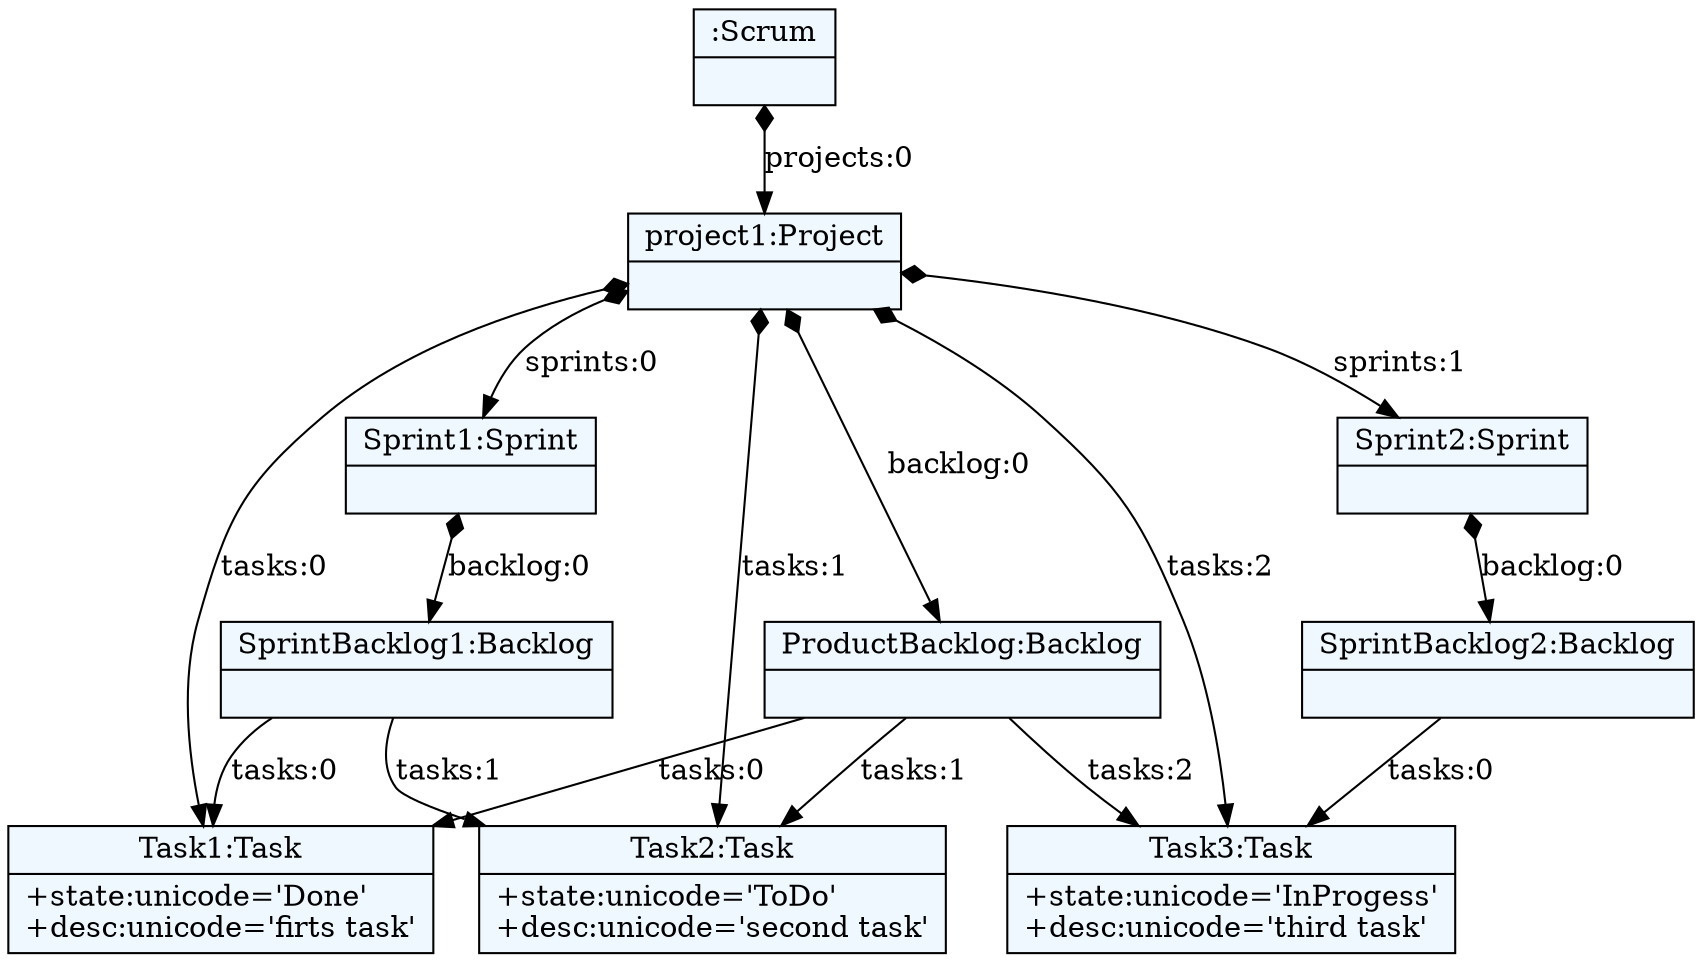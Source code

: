 
    digraph xtext {
    fontname = "Bitstream Vera Sans"
    fontsize = 8
    node[
        shape=record,
        style=filled,
        fillcolor=aliceblue
    ]
    nodesep = 0.3
    edge[dir=black,arrowtail=empty]


4517762576 -> 4517856912 [label="projects:0" arrowtail=diamond dir=both]
4517856912 -> 4517892240 [label="sprints:0" arrowtail=diamond dir=both]
4517892240 -> 4517892688 [label="backlog:0" arrowtail=diamond dir=both]
4517892688 -> 4517855824 [label="tasks:0" ]
4517855824[label="{Task1:Task|+state:unicode='Done'\l+desc:unicode='firts task'\l}"]
4517892688 -> 4517855504 [label="tasks:1" ]
4517855504[label="{Task2:Task|+state:unicode='ToDo'\l+desc:unicode='second task'\l}"]
4517892688[label="{SprintBacklog1:Backlog|}"]
4517892240[label="{Sprint1:Sprint|}"]
4517856912 -> 4517892304 [label="sprints:1" arrowtail=diamond dir=both]
4517892304 -> 4517892816 [label="backlog:0" arrowtail=diamond dir=both]
4517892816 -> 4517858576 [label="tasks:0" ]
4517858576[label="{Task3:Task|+state:unicode='InProgess'\l+desc:unicode='third task'\l}"]
4517892816[label="{SprintBacklog2:Backlog|}"]
4517892304[label="{Sprint2:Sprint|}"]
4517856912 -> 4517892176 [label="backlog:0" arrowtail=diamond dir=both]
4517892176 -> 4517855824 [label="tasks:0" ]
4517892176 -> 4517855504 [label="tasks:1" ]
4517892176 -> 4517858576 [label="tasks:2" ]
4517892176[label="{ProductBacklog:Backlog|}"]
4517856912 -> 4517855824 [label="tasks:0" arrowtail=diamond dir=both]
4517856912 -> 4517855504 [label="tasks:1" arrowtail=diamond dir=both]
4517856912 -> 4517858576 [label="tasks:2" arrowtail=diamond dir=both]
4517856912[label="{project1:Project|}"]
4517762576[label="{:Scrum|}"]

}
